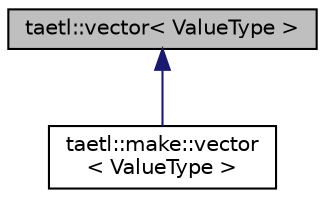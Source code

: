 digraph "taetl::vector&lt; ValueType &gt;"
{
  edge [fontname="Helvetica",fontsize="10",labelfontname="Helvetica",labelfontsize="10"];
  node [fontname="Helvetica",fontsize="10",shape=record];
  Node0 [label="taetl::vector\< ValueType \>",height=0.2,width=0.4,color="black", fillcolor="grey75", style="filled", fontcolor="black"];
  Node0 -> Node1 [dir="back",color="midnightblue",fontsize="10",style="solid",fontname="Helvetica"];
  Node1 [label="taetl::make::vector\l\< ValueType \>",height=0.2,width=0.4,color="black", fillcolor="white", style="filled",URL="$classtaetl_1_1make_1_1vector.html"];
}
